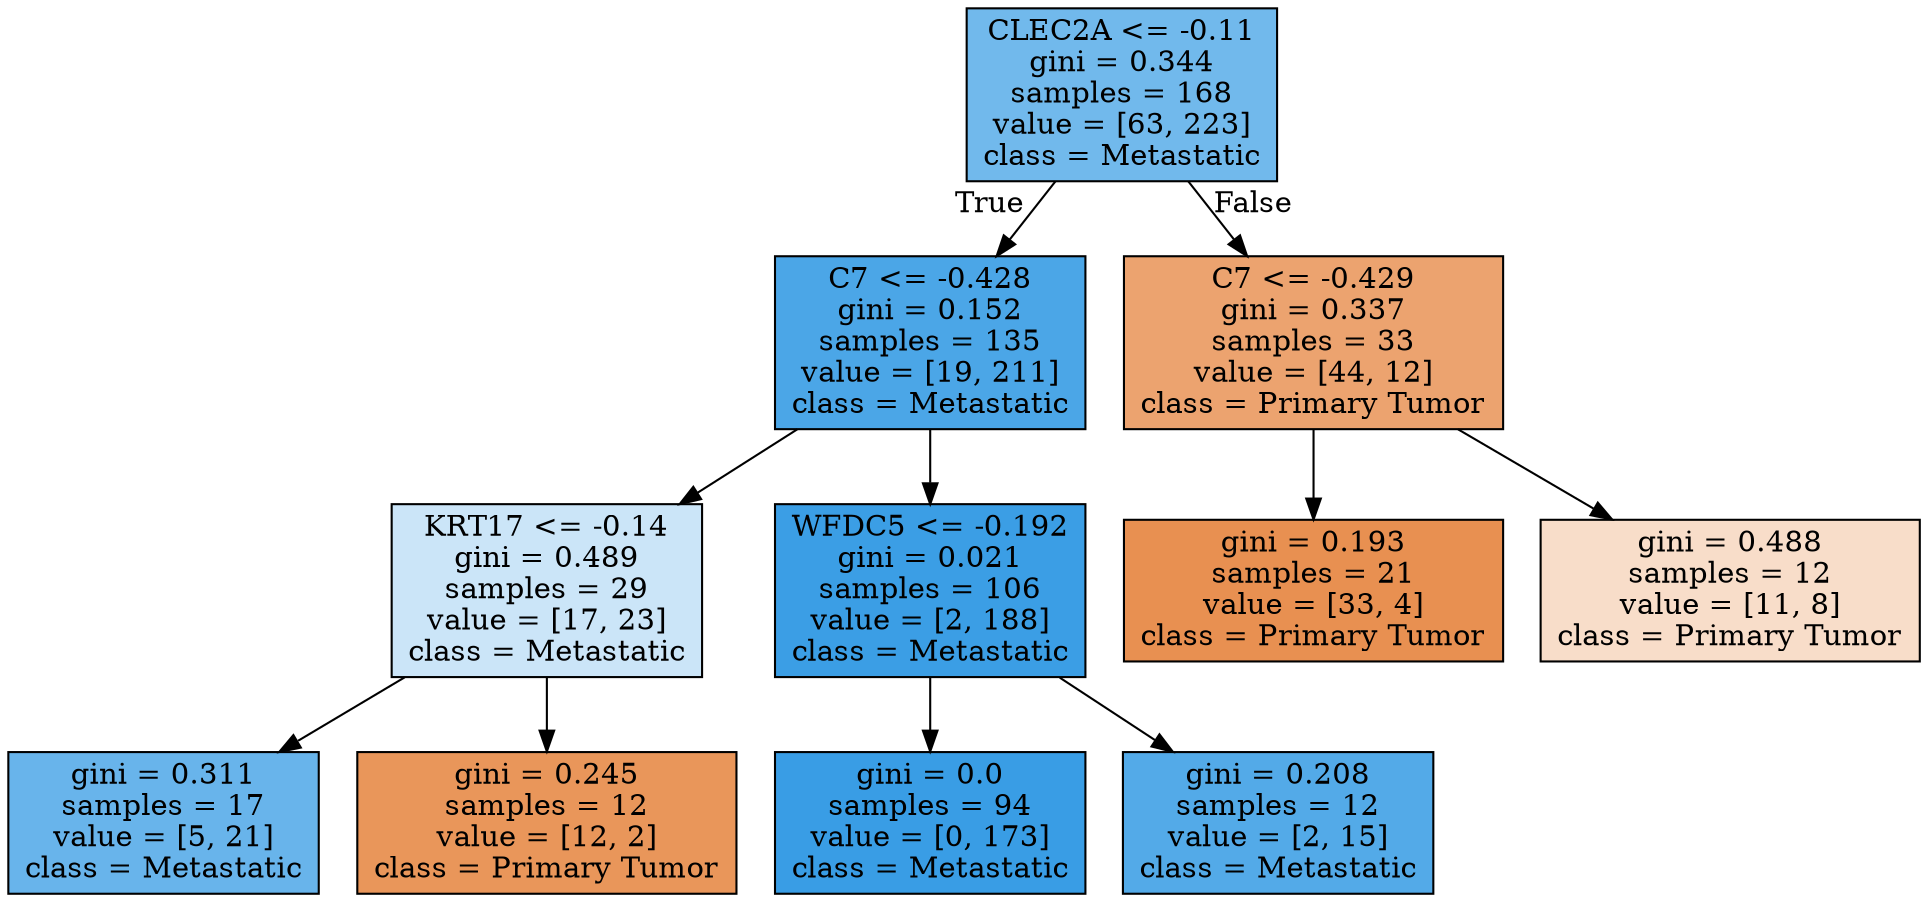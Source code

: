 digraph Tree {
node [shape=box, style="filled", color="black"] ;
0 [label="CLEC2A <= -0.11\ngini = 0.344\nsamples = 168\nvalue = [63, 223]\nclass = Metastatic", fillcolor="#71b9ec"] ;
1 [label="C7 <= -0.428\ngini = 0.152\nsamples = 135\nvalue = [19, 211]\nclass = Metastatic", fillcolor="#4ba6e7"] ;
0 -> 1 [labeldistance=2.5, labelangle=45, headlabel="True"] ;
2 [label="KRT17 <= -0.14\ngini = 0.489\nsamples = 29\nvalue = [17, 23]\nclass = Metastatic", fillcolor="#cbe5f8"] ;
1 -> 2 ;
3 [label="gini = 0.311\nsamples = 17\nvalue = [5, 21]\nclass = Metastatic", fillcolor="#68b4eb"] ;
2 -> 3 ;
4 [label="gini = 0.245\nsamples = 12\nvalue = [12, 2]\nclass = Primary Tumor", fillcolor="#e9965a"] ;
2 -> 4 ;
5 [label="WFDC5 <= -0.192\ngini = 0.021\nsamples = 106\nvalue = [2, 188]\nclass = Metastatic", fillcolor="#3b9ee5"] ;
1 -> 5 ;
6 [label="gini = 0.0\nsamples = 94\nvalue = [0, 173]\nclass = Metastatic", fillcolor="#399de5"] ;
5 -> 6 ;
7 [label="gini = 0.208\nsamples = 12\nvalue = [2, 15]\nclass = Metastatic", fillcolor="#53aae8"] ;
5 -> 7 ;
8 [label="C7 <= -0.429\ngini = 0.337\nsamples = 33\nvalue = [44, 12]\nclass = Primary Tumor", fillcolor="#eca36f"] ;
0 -> 8 [labeldistance=2.5, labelangle=-45, headlabel="False"] ;
9 [label="gini = 0.193\nsamples = 21\nvalue = [33, 4]\nclass = Primary Tumor", fillcolor="#e89051"] ;
8 -> 9 ;
10 [label="gini = 0.488\nsamples = 12\nvalue = [11, 8]\nclass = Primary Tumor", fillcolor="#f8ddc9"] ;
8 -> 10 ;
}